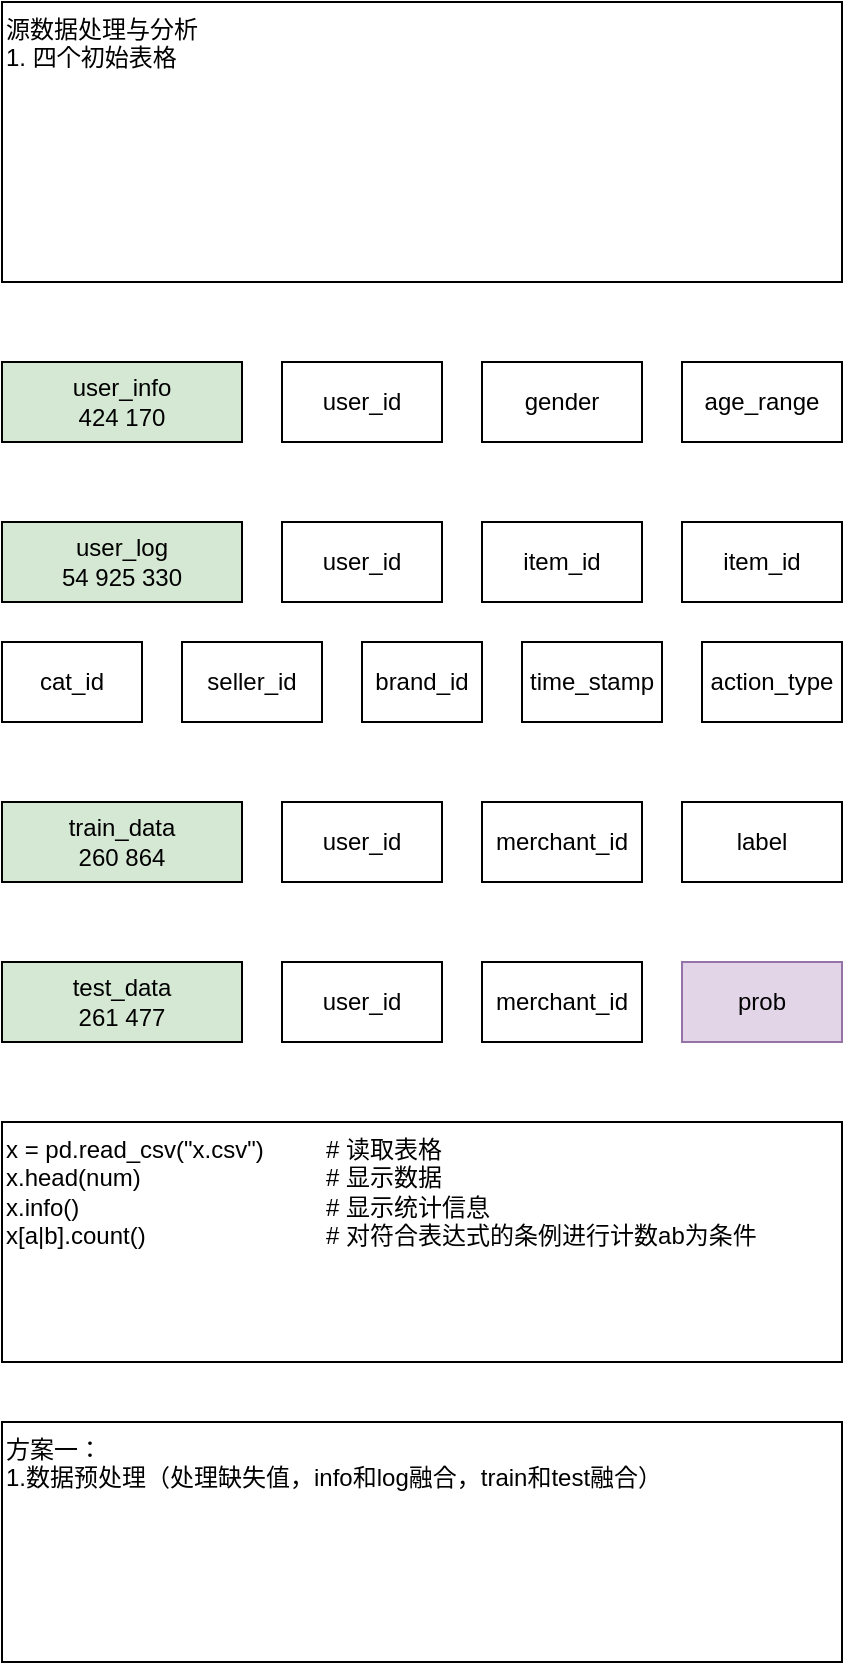 <mxfile version="24.7.5">
  <diagram name="第 1 页" id="nSqqlTotFycrfwxX73Ba">
    <mxGraphModel dx="1192" dy="834" grid="1" gridSize="10" guides="1" tooltips="1" connect="1" arrows="1" fold="1" page="0" pageScale="1" pageWidth="827" pageHeight="1169" math="0" shadow="0">
      <root>
        <mxCell id="0" />
        <mxCell id="1" parent="0" />
        <mxCell id="o0Hb8o0XORfrBRrqirPu-1" value="&lt;div style=&quot;&quot;&gt;&lt;span style=&quot;background-color: initial;&quot;&gt;源数据处理与分析&lt;/span&gt;&lt;/div&gt;&lt;div style=&quot;&quot;&gt;&lt;span style=&quot;background-color: initial;&quot;&gt;1. 四个初始表格&lt;/span&gt;&lt;/div&gt;&lt;div&gt;&lt;br&gt;&lt;/div&gt;" style="rounded=0;whiteSpace=wrap;html=1;align=left;verticalAlign=top;" parent="1" vertex="1">
          <mxGeometry x="-200" y="-340" width="420" height="140" as="geometry" />
        </mxCell>
        <mxCell id="o0Hb8o0XORfrBRrqirPu-2" value="user_info&lt;div&gt;424 170&lt;/div&gt;" style="rounded=0;whiteSpace=wrap;html=1;fillColor=#d5e8d4;strokeColor=#000000;" parent="1" vertex="1">
          <mxGeometry x="-200" y="-160" width="120" height="40" as="geometry" />
        </mxCell>
        <mxCell id="o0Hb8o0XORfrBRrqirPu-3" value="user_log&lt;div&gt;54 925 330&lt;/div&gt;" style="rounded=0;whiteSpace=wrap;html=1;fillColor=#d5e8d4;strokeColor=#000000;" parent="1" vertex="1">
          <mxGeometry x="-200" y="-80" width="120" height="40" as="geometry" />
        </mxCell>
        <mxCell id="o0Hb8o0XORfrBRrqirPu-4" value="train_data&lt;div&gt;260 864&lt;/div&gt;" style="rounded=0;whiteSpace=wrap;html=1;fillColor=#d5e8d4;strokeColor=#000000;" parent="1" vertex="1">
          <mxGeometry x="-200" y="60" width="120" height="40" as="geometry" />
        </mxCell>
        <mxCell id="o0Hb8o0XORfrBRrqirPu-5" value="test_data&lt;div&gt;261 477&lt;/div&gt;" style="rounded=0;whiteSpace=wrap;html=1;fillColor=#d5e8d4;strokeColor=#000000;" parent="1" vertex="1">
          <mxGeometry x="-200" y="140" width="120" height="40" as="geometry" />
        </mxCell>
        <mxCell id="o0Hb8o0XORfrBRrqirPu-6" value="x = pd.read_csv(&quot;x.csv&quot;)&lt;span style=&quot;white-space: pre;&quot;&gt;&#x9;&lt;/span&gt;&lt;span style=&quot;white-space: pre;&quot;&gt;&#x9;&lt;/span&gt;# 读取表格&lt;div&gt;x.head(num)&amp;nbsp; &amp;nbsp;&lt;span style=&quot;white-space: pre;&quot;&gt;&#x9;&lt;/span&gt;&lt;span style=&quot;white-space: pre;&quot;&gt;&#x9;&lt;/span&gt;&lt;span style=&quot;white-space: pre;&quot;&gt;&#x9;&lt;/span&gt;&lt;span style=&quot;white-space: pre;&quot;&gt;&#x9;&lt;/span&gt;# 显示数据&lt;/div&gt;&lt;div&gt;x.info()&lt;span style=&quot;white-space: pre;&quot;&gt;&#x9;&lt;/span&gt;&lt;span style=&quot;white-space: pre;&quot;&gt;&#x9;&lt;/span&gt;&lt;span style=&quot;white-space: pre;&quot;&gt;&#x9;&lt;/span&gt;&lt;span style=&quot;white-space: pre;&quot;&gt;&#x9;&lt;/span&gt;&lt;span style=&quot;white-space: pre;&quot;&gt;&#x9;&lt;/span&gt;# 显示统计信息&lt;/div&gt;&lt;div&gt;x[a|b].count()&lt;span style=&quot;white-space: pre;&quot;&gt;&#x9;&lt;/span&gt;&lt;span style=&quot;white-space: pre;&quot;&gt;&#x9;&lt;/span&gt;&lt;span style=&quot;white-space: pre;&quot;&gt;&#x9;&lt;/span&gt;&lt;span style=&quot;white-space: pre;&quot;&gt;&#x9;&lt;/span&gt;# 对符合表达式的条例进行计数ab为条件&lt;/div&gt;&lt;div&gt;&lt;br&gt;&lt;/div&gt;" style="rounded=0;whiteSpace=wrap;html=1;align=left;verticalAlign=top;" parent="1" vertex="1">
          <mxGeometry x="-200" y="220" width="420" height="120" as="geometry" />
        </mxCell>
        <mxCell id="o0Hb8o0XORfrBRrqirPu-7" value="age_range" style="rounded=0;whiteSpace=wrap;html=1;" parent="1" vertex="1">
          <mxGeometry x="140" y="-160" width="80" height="40" as="geometry" />
        </mxCell>
        <mxCell id="o0Hb8o0XORfrBRrqirPu-8" value="user_id" style="rounded=0;whiteSpace=wrap;html=1;" parent="1" vertex="1">
          <mxGeometry x="-60" y="-160" width="80" height="40" as="geometry" />
        </mxCell>
        <mxCell id="o0Hb8o0XORfrBRrqirPu-9" value="user_id" style="rounded=0;whiteSpace=wrap;html=1;" parent="1" vertex="1">
          <mxGeometry x="-60" y="-80" width="80" height="40" as="geometry" />
        </mxCell>
        <mxCell id="o0Hb8o0XORfrBRrqirPu-10" value="user_id" style="rounded=0;whiteSpace=wrap;html=1;" parent="1" vertex="1">
          <mxGeometry x="-60" y="60" width="80" height="40" as="geometry" />
        </mxCell>
        <mxCell id="o0Hb8o0XORfrBRrqirPu-11" value="gender" style="rounded=0;whiteSpace=wrap;html=1;" parent="1" vertex="1">
          <mxGeometry x="40" y="-160" width="80" height="40" as="geometry" />
        </mxCell>
        <mxCell id="o0Hb8o0XORfrBRrqirPu-12" value="merchant_id" style="rounded=0;whiteSpace=wrap;html=1;" parent="1" vertex="1">
          <mxGeometry x="40" y="60" width="80" height="40" as="geometry" />
        </mxCell>
        <mxCell id="o0Hb8o0XORfrBRrqirPu-13" value="label" style="rounded=0;whiteSpace=wrap;html=1;" parent="1" vertex="1">
          <mxGeometry x="140" y="60" width="80" height="40" as="geometry" />
        </mxCell>
        <mxCell id="o0Hb8o0XORfrBRrqirPu-14" value="item_id" style="rounded=0;whiteSpace=wrap;html=1;" parent="1" vertex="1">
          <mxGeometry x="40" y="-80" width="80" height="40" as="geometry" />
        </mxCell>
        <mxCell id="o0Hb8o0XORfrBRrqirPu-15" value="item_id" style="rounded=0;whiteSpace=wrap;html=1;" parent="1" vertex="1">
          <mxGeometry x="140" y="-80" width="80" height="40" as="geometry" />
        </mxCell>
        <mxCell id="o0Hb8o0XORfrBRrqirPu-16" value="cat_id" style="rounded=0;whiteSpace=wrap;html=1;" parent="1" vertex="1">
          <mxGeometry x="-200" y="-20" width="70" height="40" as="geometry" />
        </mxCell>
        <mxCell id="o0Hb8o0XORfrBRrqirPu-17" value="seller_id" style="rounded=0;whiteSpace=wrap;html=1;" parent="1" vertex="1">
          <mxGeometry x="-110" y="-20" width="70" height="40" as="geometry" />
        </mxCell>
        <mxCell id="o0Hb8o0XORfrBRrqirPu-18" value="brand_id" style="rounded=0;whiteSpace=wrap;html=1;" parent="1" vertex="1">
          <mxGeometry x="-20" y="-20" width="60" height="40" as="geometry" />
        </mxCell>
        <mxCell id="o0Hb8o0XORfrBRrqirPu-19" value="time_stamp" style="rounded=0;whiteSpace=wrap;html=1;" parent="1" vertex="1">
          <mxGeometry x="60" y="-20" width="70" height="40" as="geometry" />
        </mxCell>
        <mxCell id="o0Hb8o0XORfrBRrqirPu-20" value="action_type" style="rounded=0;whiteSpace=wrap;html=1;" parent="1" vertex="1">
          <mxGeometry x="150" y="-20" width="70" height="40" as="geometry" />
        </mxCell>
        <mxCell id="o0Hb8o0XORfrBRrqirPu-21" value="user_id" style="rounded=0;whiteSpace=wrap;html=1;" parent="1" vertex="1">
          <mxGeometry x="-60" y="140" width="80" height="40" as="geometry" />
        </mxCell>
        <mxCell id="o0Hb8o0XORfrBRrqirPu-22" value="merchant_id" style="rounded=0;whiteSpace=wrap;html=1;" parent="1" vertex="1">
          <mxGeometry x="40" y="140" width="80" height="40" as="geometry" />
        </mxCell>
        <mxCell id="o0Hb8o0XORfrBRrqirPu-23" value="prob" style="rounded=0;whiteSpace=wrap;html=1;fillColor=#e1d5e7;strokeColor=#9673a6;" parent="1" vertex="1">
          <mxGeometry x="140" y="140" width="80" height="40" as="geometry" />
        </mxCell>
        <mxCell id="o0Hb8o0XORfrBRrqirPu-24" value="方案一：&lt;div&gt;1.数据预处理（处理缺失值，info和log融合，train和test融合）&lt;/div&gt;" style="rounded=0;whiteSpace=wrap;html=1;align=left;verticalAlign=top;" parent="1" vertex="1">
          <mxGeometry x="-200" y="370" width="420" height="120" as="geometry" />
        </mxCell>
      </root>
    </mxGraphModel>
  </diagram>
</mxfile>
